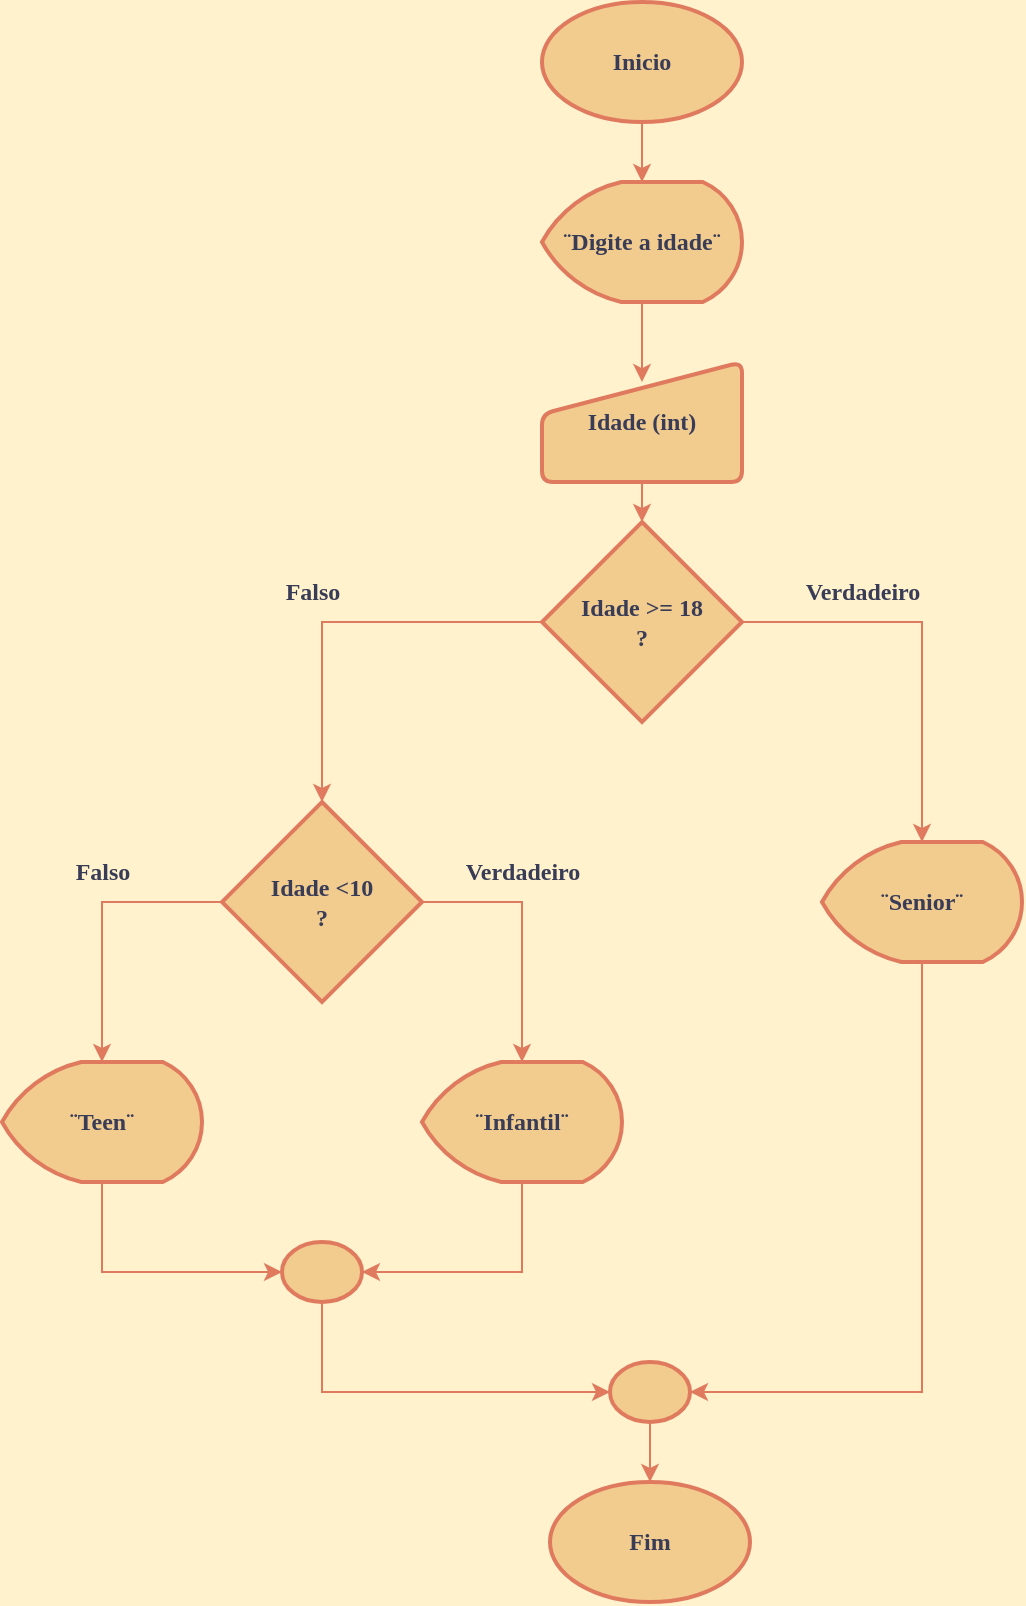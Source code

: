 <mxfile version="24.8.3">
  <diagram name="Page-1" id="Pk1MuNxq1xnsMBc4gqVQ">
    <mxGraphModel dx="1073" dy="621" grid="1" gridSize="10" guides="1" tooltips="1" connect="1" arrows="1" fold="1" page="1" pageScale="1" pageWidth="827" pageHeight="1169" background="#FFF2CC" math="0" shadow="0">
      <root>
        <mxCell id="0" />
        <mxCell id="1" parent="0" />
        <mxCell id="osgDTyHanHtoQzw8EWR0-5" value="Inicio" style="strokeWidth=2;html=1;shape=mxgraph.flowchart.start_1;whiteSpace=wrap;fontFamily=Georgia;fontStyle=1;labelBackgroundColor=none;fillColor=#F2CC8F;strokeColor=#E07A5F;fontColor=#393C56;" parent="1" vertex="1">
          <mxGeometry x="380" y="100" width="100" height="60" as="geometry" />
        </mxCell>
        <mxCell id="osgDTyHanHtoQzw8EWR0-6" value="Fim" style="strokeWidth=2;html=1;shape=mxgraph.flowchart.start_1;whiteSpace=wrap;fontFamily=Georgia;fontStyle=1;labelBackgroundColor=none;fillColor=#F2CC8F;strokeColor=#E07A5F;fontColor=#393C56;" parent="1" vertex="1">
          <mxGeometry x="384" y="840" width="100" height="60" as="geometry" />
        </mxCell>
        <mxCell id="osgDTyHanHtoQzw8EWR0-7" value="¨Digite a idade¨" style="strokeWidth=2;html=1;shape=mxgraph.flowchart.display;whiteSpace=wrap;fontFamily=Georgia;fontStyle=1;labelBackgroundColor=none;fillColor=#F2CC8F;strokeColor=#E07A5F;fontColor=#393C56;" parent="1" vertex="1">
          <mxGeometry x="380" y="190" width="100" height="60" as="geometry" />
        </mxCell>
        <mxCell id="osgDTyHanHtoQzw8EWR0-8" value="Idade (int)" style="html=1;strokeWidth=2;shape=manualInput;whiteSpace=wrap;rounded=1;size=26;arcSize=11;fontFamily=Georgia;fontStyle=1;labelBackgroundColor=none;fillColor=#F2CC8F;strokeColor=#E07A5F;fontColor=#393C56;" parent="1" vertex="1">
          <mxGeometry x="380" y="280" width="100" height="60" as="geometry" />
        </mxCell>
        <mxCell id="osgDTyHanHtoQzw8EWR0-9" value="Idade &amp;gt;= 18&lt;br&gt;?" style="strokeWidth=2;html=1;shape=mxgraph.flowchart.decision;whiteSpace=wrap;fontFamily=Georgia;fontStyle=1;labelBackgroundColor=none;fillColor=#F2CC8F;strokeColor=#E07A5F;fontColor=#393C56;" parent="1" vertex="1">
          <mxGeometry x="380" y="360" width="100" height="100" as="geometry" />
        </mxCell>
        <mxCell id="osgDTyHanHtoQzw8EWR0-10" value="" style="strokeWidth=2;html=1;shape=mxgraph.flowchart.start_2;whiteSpace=wrap;fontFamily=Georgia;fontStyle=1;labelBackgroundColor=none;fillColor=#F2CC8F;strokeColor=#E07A5F;fontColor=#393C56;" parent="1" vertex="1">
          <mxGeometry x="414" y="780" width="40" height="30" as="geometry" />
        </mxCell>
        <mxCell id="osgDTyHanHtoQzw8EWR0-11" value="¨Senior¨" style="strokeWidth=2;html=1;shape=mxgraph.flowchart.display;whiteSpace=wrap;fontFamily=Georgia;fontStyle=1;labelBackgroundColor=none;fillColor=#F2CC8F;strokeColor=#E07A5F;fontColor=#393C56;" parent="1" vertex="1">
          <mxGeometry x="520" y="520" width="100" height="60" as="geometry" />
        </mxCell>
        <mxCell id="osgDTyHanHtoQzw8EWR0-27" style="edgeStyle=orthogonalEdgeStyle;rounded=0;orthogonalLoop=1;jettySize=auto;html=1;exitX=1;exitY=0.5;exitDx=0;exitDy=0;exitPerimeter=0;strokeColor=#E07A5F;fontColor=#393C56;fillColor=#F2CC8F;" parent="1" source="osgDTyHanHtoQzw8EWR0-12" target="osgDTyHanHtoQzw8EWR0-15" edge="1">
          <mxGeometry relative="1" as="geometry" />
        </mxCell>
        <mxCell id="osgDTyHanHtoQzw8EWR0-12" value="Idade &amp;lt;10&lt;br&gt;?" style="strokeWidth=2;html=1;shape=mxgraph.flowchart.decision;whiteSpace=wrap;fontFamily=Georgia;fontStyle=1;labelBackgroundColor=none;fillColor=#F2CC8F;strokeColor=#E07A5F;fontColor=#393C56;" parent="1" vertex="1">
          <mxGeometry x="220" y="500" width="100" height="100" as="geometry" />
        </mxCell>
        <mxCell id="osgDTyHanHtoQzw8EWR0-13" value="Verdadeiro" style="text;html=1;align=center;verticalAlign=middle;resizable=0;points=[];autosize=1;strokeColor=none;fillColor=none;fontFamily=Georgia;fontStyle=1;labelBackgroundColor=none;fontColor=#393C56;" parent="1" vertex="1">
          <mxGeometry x="500" y="380" width="80" height="30" as="geometry" />
        </mxCell>
        <mxCell id="osgDTyHanHtoQzw8EWR0-14" value="Falso" style="text;html=1;align=center;verticalAlign=middle;resizable=0;points=[];autosize=1;strokeColor=none;fillColor=none;fontFamily=Georgia;fontStyle=1;labelBackgroundColor=none;fontColor=#393C56;" parent="1" vertex="1">
          <mxGeometry x="240" y="380" width="50" height="30" as="geometry" />
        </mxCell>
        <mxCell id="osgDTyHanHtoQzw8EWR0-15" value="¨Infantil¨" style="strokeWidth=2;html=1;shape=mxgraph.flowchart.display;whiteSpace=wrap;fontFamily=Georgia;fontStyle=1;labelBackgroundColor=none;fillColor=#F2CC8F;strokeColor=#E07A5F;fontColor=#393C56;" parent="1" vertex="1">
          <mxGeometry x="320" y="630" width="100" height="60" as="geometry" />
        </mxCell>
        <mxCell id="osgDTyHanHtoQzw8EWR0-16" value="¨Teen¨" style="strokeWidth=2;html=1;shape=mxgraph.flowchart.display;whiteSpace=wrap;fontFamily=Georgia;fontStyle=1;labelBackgroundColor=none;fillColor=#F2CC8F;strokeColor=#E07A5F;fontColor=#393C56;" parent="1" vertex="1">
          <mxGeometry x="110" y="630" width="100" height="60" as="geometry" />
        </mxCell>
        <mxCell id="osgDTyHanHtoQzw8EWR0-17" value="" style="strokeWidth=2;html=1;shape=mxgraph.flowchart.start_2;whiteSpace=wrap;fontFamily=Georgia;fontStyle=1;labelBackgroundColor=none;fillColor=#F2CC8F;strokeColor=#E07A5F;fontColor=#393C56;" parent="1" vertex="1">
          <mxGeometry x="250" y="720" width="40" height="30" as="geometry" />
        </mxCell>
        <mxCell id="osgDTyHanHtoQzw8EWR0-19" style="edgeStyle=orthogonalEdgeStyle;rounded=0;orthogonalLoop=1;jettySize=auto;html=1;exitX=0.5;exitY=1;exitDx=0;exitDy=0;exitPerimeter=0;entryX=0.5;entryY=0;entryDx=0;entryDy=0;entryPerimeter=0;strokeColor=#E07A5F;fontColor=#393C56;fillColor=#F2CC8F;" parent="1" source="osgDTyHanHtoQzw8EWR0-5" target="osgDTyHanHtoQzw8EWR0-7" edge="1">
          <mxGeometry relative="1" as="geometry" />
        </mxCell>
        <mxCell id="osgDTyHanHtoQzw8EWR0-20" style="edgeStyle=orthogonalEdgeStyle;rounded=0;orthogonalLoop=1;jettySize=auto;html=1;exitX=0.5;exitY=1;exitDx=0;exitDy=0;exitPerimeter=0;entryX=0.5;entryY=0.167;entryDx=0;entryDy=0;entryPerimeter=0;strokeColor=#E07A5F;fontColor=#393C56;fillColor=#F2CC8F;" parent="1" source="osgDTyHanHtoQzw8EWR0-7" target="osgDTyHanHtoQzw8EWR0-8" edge="1">
          <mxGeometry relative="1" as="geometry" />
        </mxCell>
        <mxCell id="osgDTyHanHtoQzw8EWR0-21" style="edgeStyle=orthogonalEdgeStyle;rounded=0;orthogonalLoop=1;jettySize=auto;html=1;exitX=0.5;exitY=1;exitDx=0;exitDy=0;entryX=0.5;entryY=0;entryDx=0;entryDy=0;entryPerimeter=0;strokeColor=#E07A5F;fontColor=#393C56;fillColor=#F2CC8F;" parent="1" source="osgDTyHanHtoQzw8EWR0-8" target="osgDTyHanHtoQzw8EWR0-9" edge="1">
          <mxGeometry relative="1" as="geometry" />
        </mxCell>
        <mxCell id="osgDTyHanHtoQzw8EWR0-22" style="edgeStyle=orthogonalEdgeStyle;rounded=0;orthogonalLoop=1;jettySize=auto;html=1;exitX=1;exitY=0.5;exitDx=0;exitDy=0;exitPerimeter=0;entryX=0.5;entryY=0;entryDx=0;entryDy=0;entryPerimeter=0;strokeColor=#E07A5F;fontColor=#393C56;fillColor=#F2CC8F;" parent="1" source="osgDTyHanHtoQzw8EWR0-9" target="osgDTyHanHtoQzw8EWR0-11" edge="1">
          <mxGeometry relative="1" as="geometry" />
        </mxCell>
        <mxCell id="osgDTyHanHtoQzw8EWR0-23" style="edgeStyle=orthogonalEdgeStyle;rounded=0;orthogonalLoop=1;jettySize=auto;html=1;exitX=0;exitY=0.5;exitDx=0;exitDy=0;exitPerimeter=0;entryX=0.5;entryY=0;entryDx=0;entryDy=0;entryPerimeter=0;strokeColor=#E07A5F;fontColor=#393C56;fillColor=#F2CC8F;" parent="1" source="osgDTyHanHtoQzw8EWR0-9" target="osgDTyHanHtoQzw8EWR0-12" edge="1">
          <mxGeometry relative="1" as="geometry" />
        </mxCell>
        <mxCell id="osgDTyHanHtoQzw8EWR0-26" style="edgeStyle=orthogonalEdgeStyle;rounded=0;orthogonalLoop=1;jettySize=auto;html=1;exitX=0;exitY=0.5;exitDx=0;exitDy=0;exitPerimeter=0;entryX=0.5;entryY=0;entryDx=0;entryDy=0;entryPerimeter=0;strokeColor=#E07A5F;fontColor=#393C56;fillColor=#F2CC8F;" parent="1" source="osgDTyHanHtoQzw8EWR0-12" target="osgDTyHanHtoQzw8EWR0-16" edge="1">
          <mxGeometry relative="1" as="geometry" />
        </mxCell>
        <mxCell id="osgDTyHanHtoQzw8EWR0-28" style="edgeStyle=orthogonalEdgeStyle;rounded=0;orthogonalLoop=1;jettySize=auto;html=1;exitX=0.5;exitY=1;exitDx=0;exitDy=0;exitPerimeter=0;entryX=0;entryY=0.5;entryDx=0;entryDy=0;entryPerimeter=0;strokeColor=#E07A5F;fontColor=#393C56;fillColor=#F2CC8F;" parent="1" source="osgDTyHanHtoQzw8EWR0-16" target="osgDTyHanHtoQzw8EWR0-17" edge="1">
          <mxGeometry relative="1" as="geometry" />
        </mxCell>
        <mxCell id="osgDTyHanHtoQzw8EWR0-29" style="edgeStyle=orthogonalEdgeStyle;rounded=0;orthogonalLoop=1;jettySize=auto;html=1;exitX=0.5;exitY=1;exitDx=0;exitDy=0;exitPerimeter=0;entryX=1;entryY=0.5;entryDx=0;entryDy=0;entryPerimeter=0;strokeColor=#E07A5F;fontColor=#393C56;fillColor=#F2CC8F;" parent="1" source="osgDTyHanHtoQzw8EWR0-15" target="osgDTyHanHtoQzw8EWR0-17" edge="1">
          <mxGeometry relative="1" as="geometry" />
        </mxCell>
        <mxCell id="osgDTyHanHtoQzw8EWR0-30" style="edgeStyle=orthogonalEdgeStyle;rounded=0;orthogonalLoop=1;jettySize=auto;html=1;exitX=0.5;exitY=1;exitDx=0;exitDy=0;exitPerimeter=0;entryX=1;entryY=0.5;entryDx=0;entryDy=0;entryPerimeter=0;strokeColor=#E07A5F;fontColor=#393C56;fillColor=#F2CC8F;" parent="1" source="osgDTyHanHtoQzw8EWR0-11" target="osgDTyHanHtoQzw8EWR0-10" edge="1">
          <mxGeometry relative="1" as="geometry" />
        </mxCell>
        <mxCell id="osgDTyHanHtoQzw8EWR0-31" style="edgeStyle=orthogonalEdgeStyle;rounded=0;orthogonalLoop=1;jettySize=auto;html=1;exitX=0.5;exitY=1;exitDx=0;exitDy=0;exitPerimeter=0;entryX=0;entryY=0.5;entryDx=0;entryDy=0;entryPerimeter=0;strokeColor=#E07A5F;fontColor=#393C56;fillColor=#F2CC8F;" parent="1" source="osgDTyHanHtoQzw8EWR0-17" target="osgDTyHanHtoQzw8EWR0-10" edge="1">
          <mxGeometry relative="1" as="geometry" />
        </mxCell>
        <mxCell id="osgDTyHanHtoQzw8EWR0-33" style="edgeStyle=orthogonalEdgeStyle;rounded=0;orthogonalLoop=1;jettySize=auto;html=1;exitX=0.5;exitY=1;exitDx=0;exitDy=0;exitPerimeter=0;entryX=0.5;entryY=0;entryDx=0;entryDy=0;entryPerimeter=0;strokeColor=#E07A5F;fontColor=#393C56;fillColor=#F2CC8F;" parent="1" source="osgDTyHanHtoQzw8EWR0-10" target="osgDTyHanHtoQzw8EWR0-6" edge="1">
          <mxGeometry relative="1" as="geometry" />
        </mxCell>
        <mxCell id="osgDTyHanHtoQzw8EWR0-34" value="Verdadeiro" style="text;html=1;align=center;verticalAlign=middle;resizable=0;points=[];autosize=1;strokeColor=none;fillColor=none;fontFamily=Georgia;fontStyle=1;labelBackgroundColor=none;fontColor=#393C56;" parent="1" vertex="1">
          <mxGeometry x="330" y="520" width="80" height="30" as="geometry" />
        </mxCell>
        <mxCell id="osgDTyHanHtoQzw8EWR0-35" value="Falso" style="text;html=1;align=center;verticalAlign=middle;resizable=0;points=[];autosize=1;strokeColor=none;fillColor=none;fontFamily=Georgia;fontStyle=1;labelBackgroundColor=none;fontColor=#393C56;" parent="1" vertex="1">
          <mxGeometry x="135" y="520" width="50" height="30" as="geometry" />
        </mxCell>
      </root>
    </mxGraphModel>
  </diagram>
</mxfile>
